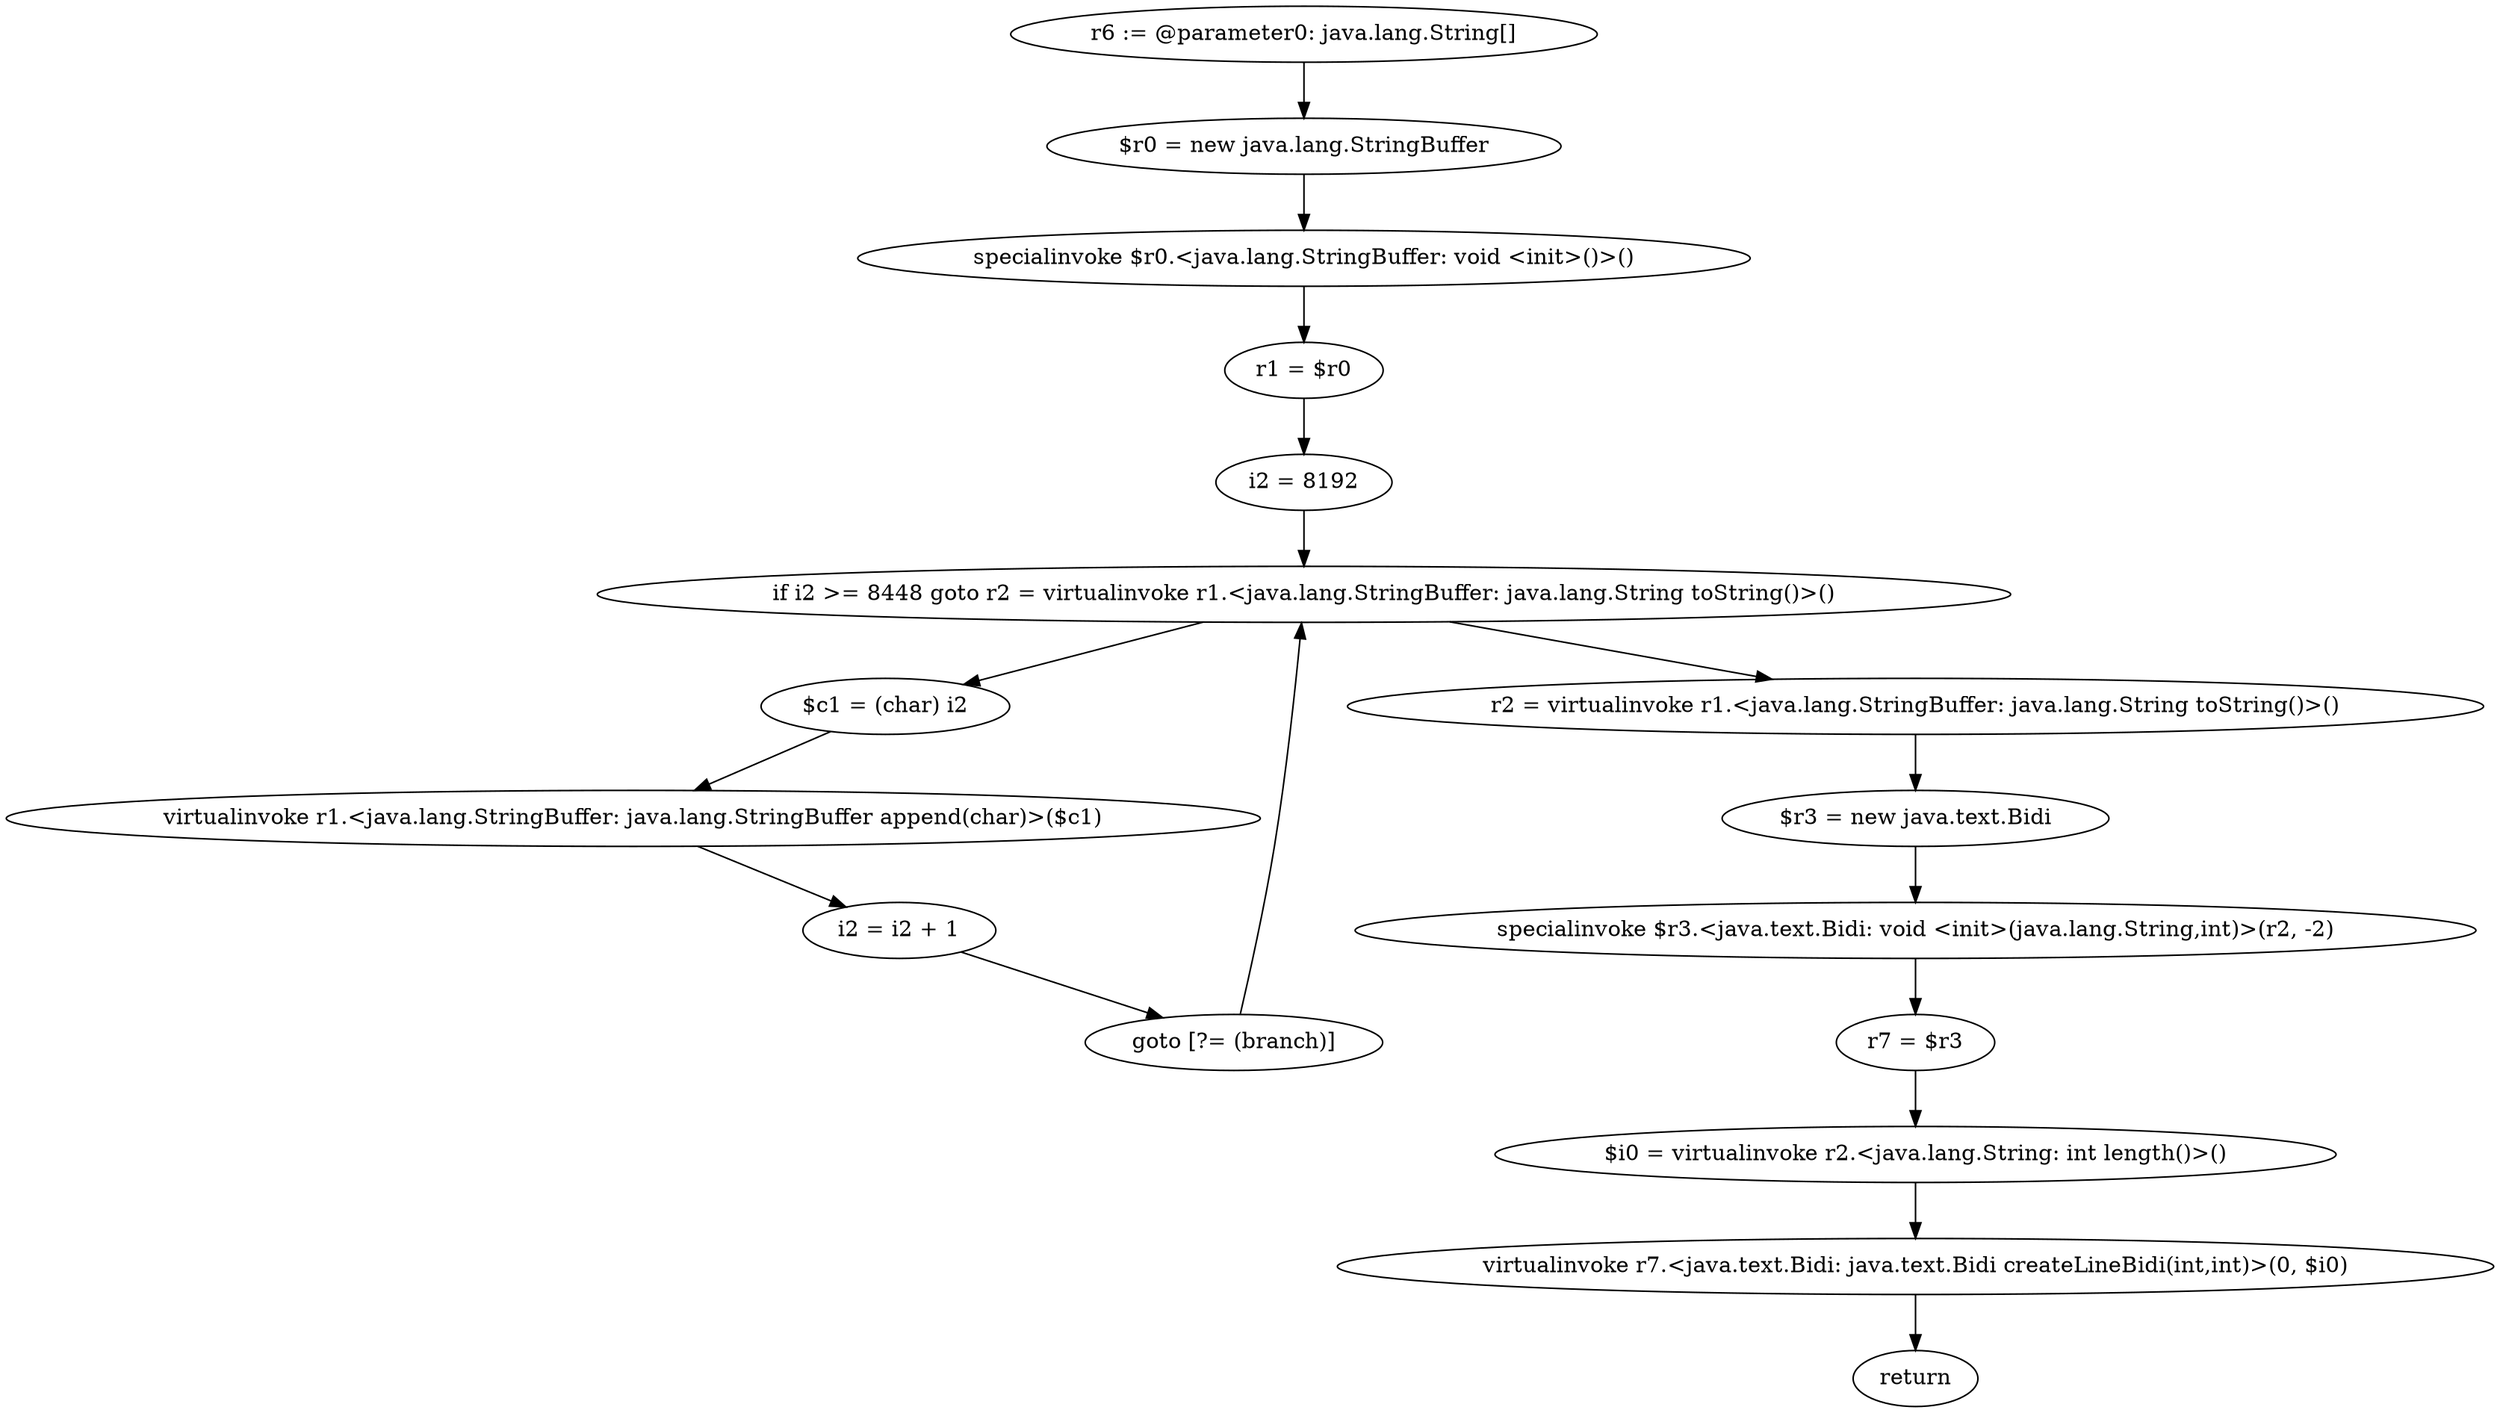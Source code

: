 digraph "unitGraph" {
    "r6 := @parameter0: java.lang.String[]"
    "$r0 = new java.lang.StringBuffer"
    "specialinvoke $r0.<java.lang.StringBuffer: void <init>()>()"
    "r1 = $r0"
    "i2 = 8192"
    "if i2 >= 8448 goto r2 = virtualinvoke r1.<java.lang.StringBuffer: java.lang.String toString()>()"
    "$c1 = (char) i2"
    "virtualinvoke r1.<java.lang.StringBuffer: java.lang.StringBuffer append(char)>($c1)"
    "i2 = i2 + 1"
    "goto [?= (branch)]"
    "r2 = virtualinvoke r1.<java.lang.StringBuffer: java.lang.String toString()>()"
    "$r3 = new java.text.Bidi"
    "specialinvoke $r3.<java.text.Bidi: void <init>(java.lang.String,int)>(r2, -2)"
    "r7 = $r3"
    "$i0 = virtualinvoke r2.<java.lang.String: int length()>()"
    "virtualinvoke r7.<java.text.Bidi: java.text.Bidi createLineBidi(int,int)>(0, $i0)"
    "return"
    "r6 := @parameter0: java.lang.String[]"->"$r0 = new java.lang.StringBuffer";
    "$r0 = new java.lang.StringBuffer"->"specialinvoke $r0.<java.lang.StringBuffer: void <init>()>()";
    "specialinvoke $r0.<java.lang.StringBuffer: void <init>()>()"->"r1 = $r0";
    "r1 = $r0"->"i2 = 8192";
    "i2 = 8192"->"if i2 >= 8448 goto r2 = virtualinvoke r1.<java.lang.StringBuffer: java.lang.String toString()>()";
    "if i2 >= 8448 goto r2 = virtualinvoke r1.<java.lang.StringBuffer: java.lang.String toString()>()"->"$c1 = (char) i2";
    "if i2 >= 8448 goto r2 = virtualinvoke r1.<java.lang.StringBuffer: java.lang.String toString()>()"->"r2 = virtualinvoke r1.<java.lang.StringBuffer: java.lang.String toString()>()";
    "$c1 = (char) i2"->"virtualinvoke r1.<java.lang.StringBuffer: java.lang.StringBuffer append(char)>($c1)";
    "virtualinvoke r1.<java.lang.StringBuffer: java.lang.StringBuffer append(char)>($c1)"->"i2 = i2 + 1";
    "i2 = i2 + 1"->"goto [?= (branch)]";
    "goto [?= (branch)]"->"if i2 >= 8448 goto r2 = virtualinvoke r1.<java.lang.StringBuffer: java.lang.String toString()>()";
    "r2 = virtualinvoke r1.<java.lang.StringBuffer: java.lang.String toString()>()"->"$r3 = new java.text.Bidi";
    "$r3 = new java.text.Bidi"->"specialinvoke $r3.<java.text.Bidi: void <init>(java.lang.String,int)>(r2, -2)";
    "specialinvoke $r3.<java.text.Bidi: void <init>(java.lang.String,int)>(r2, -2)"->"r7 = $r3";
    "r7 = $r3"->"$i0 = virtualinvoke r2.<java.lang.String: int length()>()";
    "$i0 = virtualinvoke r2.<java.lang.String: int length()>()"->"virtualinvoke r7.<java.text.Bidi: java.text.Bidi createLineBidi(int,int)>(0, $i0)";
    "virtualinvoke r7.<java.text.Bidi: java.text.Bidi createLineBidi(int,int)>(0, $i0)"->"return";
}
